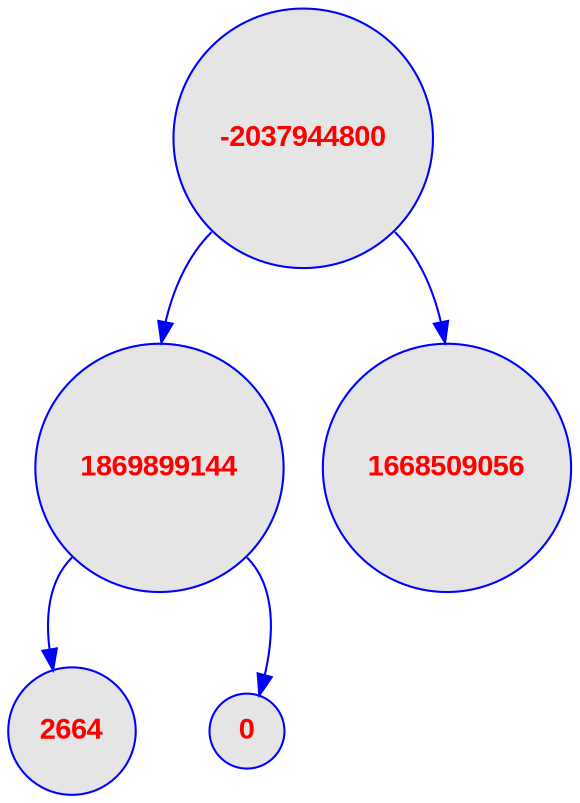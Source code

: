 digraph root {
	node [
		fontname  = "Arial bold" 
		fontsize  = "14"
		fontcolor = "red"
		style     = "rounded, filled"
		shape     = "circle"
		fillcolor = "grey90"
		color     = "blue"
		width     = "0.5"
	]

	edge [
		color     = "blue"
	]

	0 [label = "-2037944800"];
	0 [label = "-2037944800"];
	0:sw -> 1;
	1 [label = "1869899144"];
	1 [label = "1869899144"];
	1:sw -> 3;
	3 [label = "2664"];
	1:se -> 4;
	4 [label = "0"];
	0:se -> 2;
	2 [label = "1668509056"];
}
